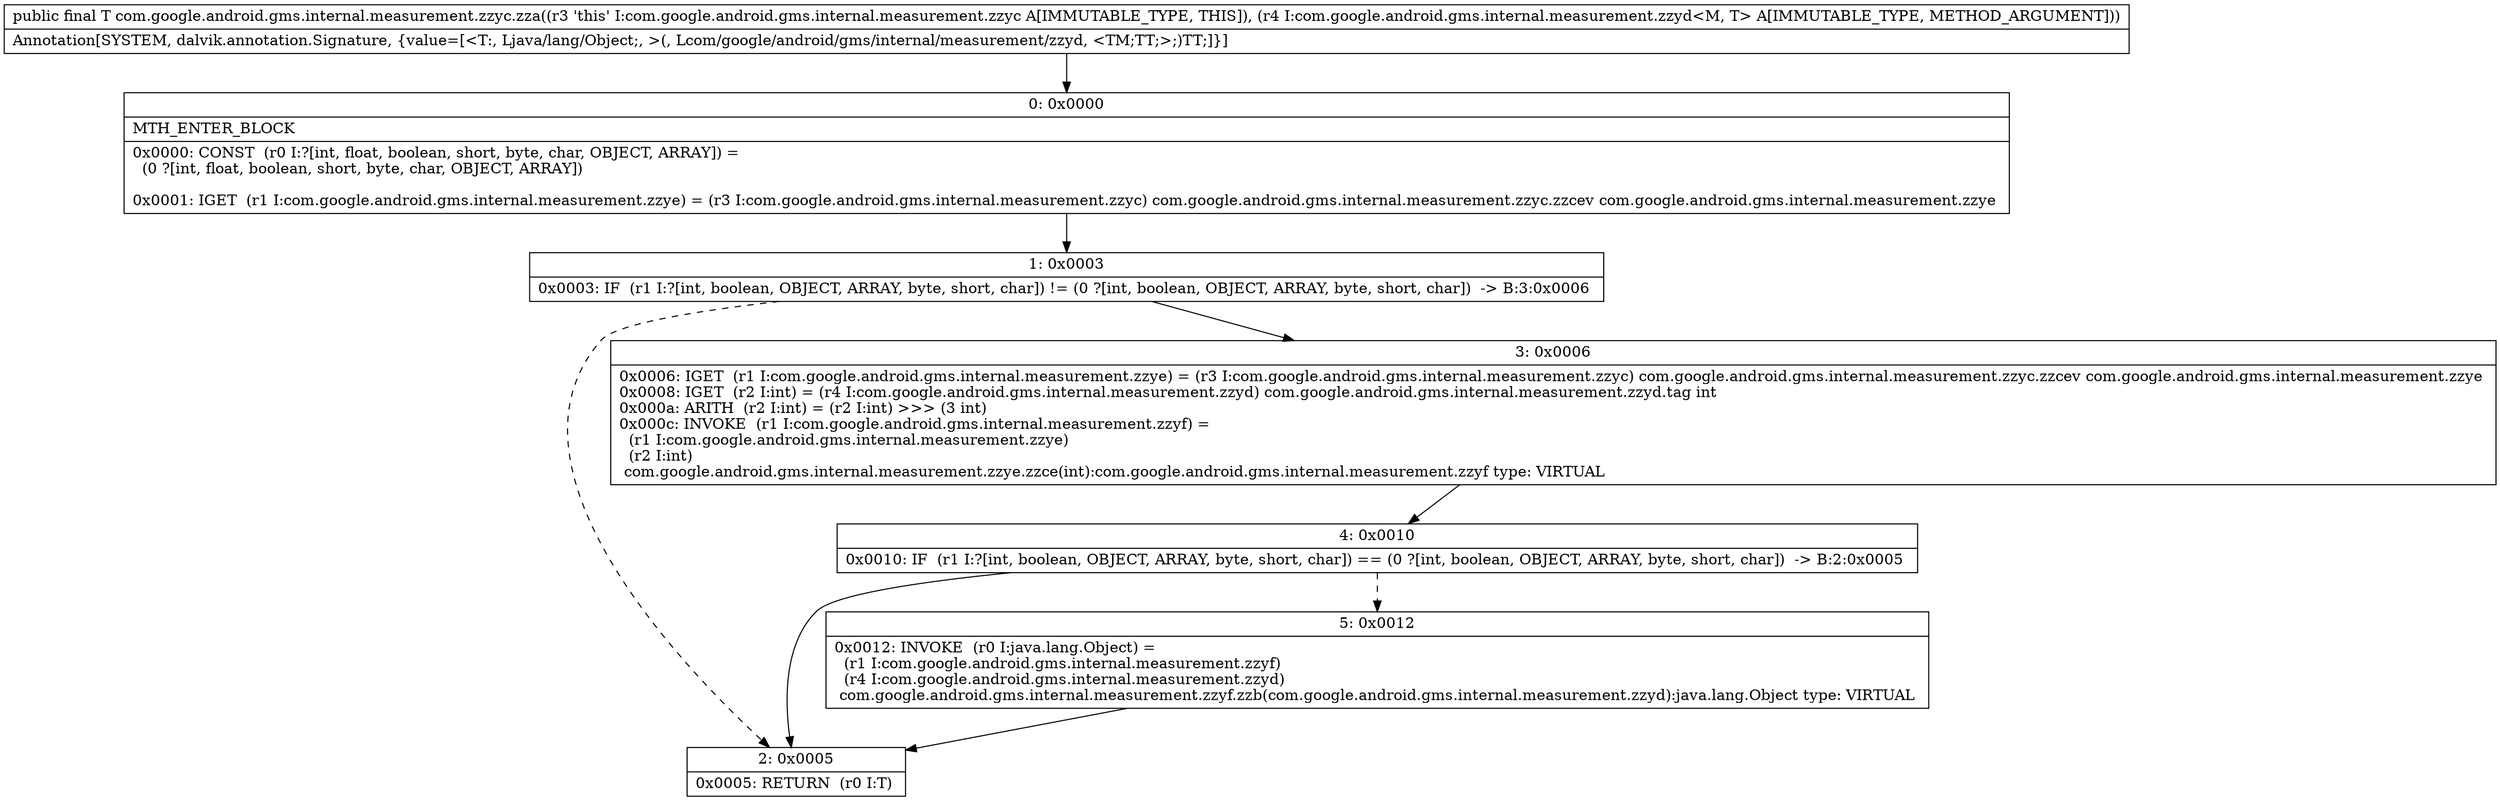 digraph "CFG forcom.google.android.gms.internal.measurement.zzyc.zza(Lcom\/google\/android\/gms\/internal\/measurement\/zzyd;)Ljava\/lang\/Object;" {
Node_0 [shape=record,label="{0\:\ 0x0000|MTH_ENTER_BLOCK\l|0x0000: CONST  (r0 I:?[int, float, boolean, short, byte, char, OBJECT, ARRAY]) = \l  (0 ?[int, float, boolean, short, byte, char, OBJECT, ARRAY])\l \l0x0001: IGET  (r1 I:com.google.android.gms.internal.measurement.zzye) = (r3 I:com.google.android.gms.internal.measurement.zzyc) com.google.android.gms.internal.measurement.zzyc.zzcev com.google.android.gms.internal.measurement.zzye \l}"];
Node_1 [shape=record,label="{1\:\ 0x0003|0x0003: IF  (r1 I:?[int, boolean, OBJECT, ARRAY, byte, short, char]) != (0 ?[int, boolean, OBJECT, ARRAY, byte, short, char])  \-\> B:3:0x0006 \l}"];
Node_2 [shape=record,label="{2\:\ 0x0005|0x0005: RETURN  (r0 I:T) \l}"];
Node_3 [shape=record,label="{3\:\ 0x0006|0x0006: IGET  (r1 I:com.google.android.gms.internal.measurement.zzye) = (r3 I:com.google.android.gms.internal.measurement.zzyc) com.google.android.gms.internal.measurement.zzyc.zzcev com.google.android.gms.internal.measurement.zzye \l0x0008: IGET  (r2 I:int) = (r4 I:com.google.android.gms.internal.measurement.zzyd) com.google.android.gms.internal.measurement.zzyd.tag int \l0x000a: ARITH  (r2 I:int) = (r2 I:int) \>\>\> (3 int) \l0x000c: INVOKE  (r1 I:com.google.android.gms.internal.measurement.zzyf) = \l  (r1 I:com.google.android.gms.internal.measurement.zzye)\l  (r2 I:int)\l com.google.android.gms.internal.measurement.zzye.zzce(int):com.google.android.gms.internal.measurement.zzyf type: VIRTUAL \l}"];
Node_4 [shape=record,label="{4\:\ 0x0010|0x0010: IF  (r1 I:?[int, boolean, OBJECT, ARRAY, byte, short, char]) == (0 ?[int, boolean, OBJECT, ARRAY, byte, short, char])  \-\> B:2:0x0005 \l}"];
Node_5 [shape=record,label="{5\:\ 0x0012|0x0012: INVOKE  (r0 I:java.lang.Object) = \l  (r1 I:com.google.android.gms.internal.measurement.zzyf)\l  (r4 I:com.google.android.gms.internal.measurement.zzyd)\l com.google.android.gms.internal.measurement.zzyf.zzb(com.google.android.gms.internal.measurement.zzyd):java.lang.Object type: VIRTUAL \l}"];
MethodNode[shape=record,label="{public final T com.google.android.gms.internal.measurement.zzyc.zza((r3 'this' I:com.google.android.gms.internal.measurement.zzyc A[IMMUTABLE_TYPE, THIS]), (r4 I:com.google.android.gms.internal.measurement.zzyd\<M, T\> A[IMMUTABLE_TYPE, METHOD_ARGUMENT]))  | Annotation[SYSTEM, dalvik.annotation.Signature, \{value=[\<T:, Ljava\/lang\/Object;, \>(, Lcom\/google\/android\/gms\/internal\/measurement\/zzyd, \<TM;TT;\>;)TT;]\}]\l}"];
MethodNode -> Node_0;
Node_0 -> Node_1;
Node_1 -> Node_2[style=dashed];
Node_1 -> Node_3;
Node_3 -> Node_4;
Node_4 -> Node_2;
Node_4 -> Node_5[style=dashed];
Node_5 -> Node_2;
}


